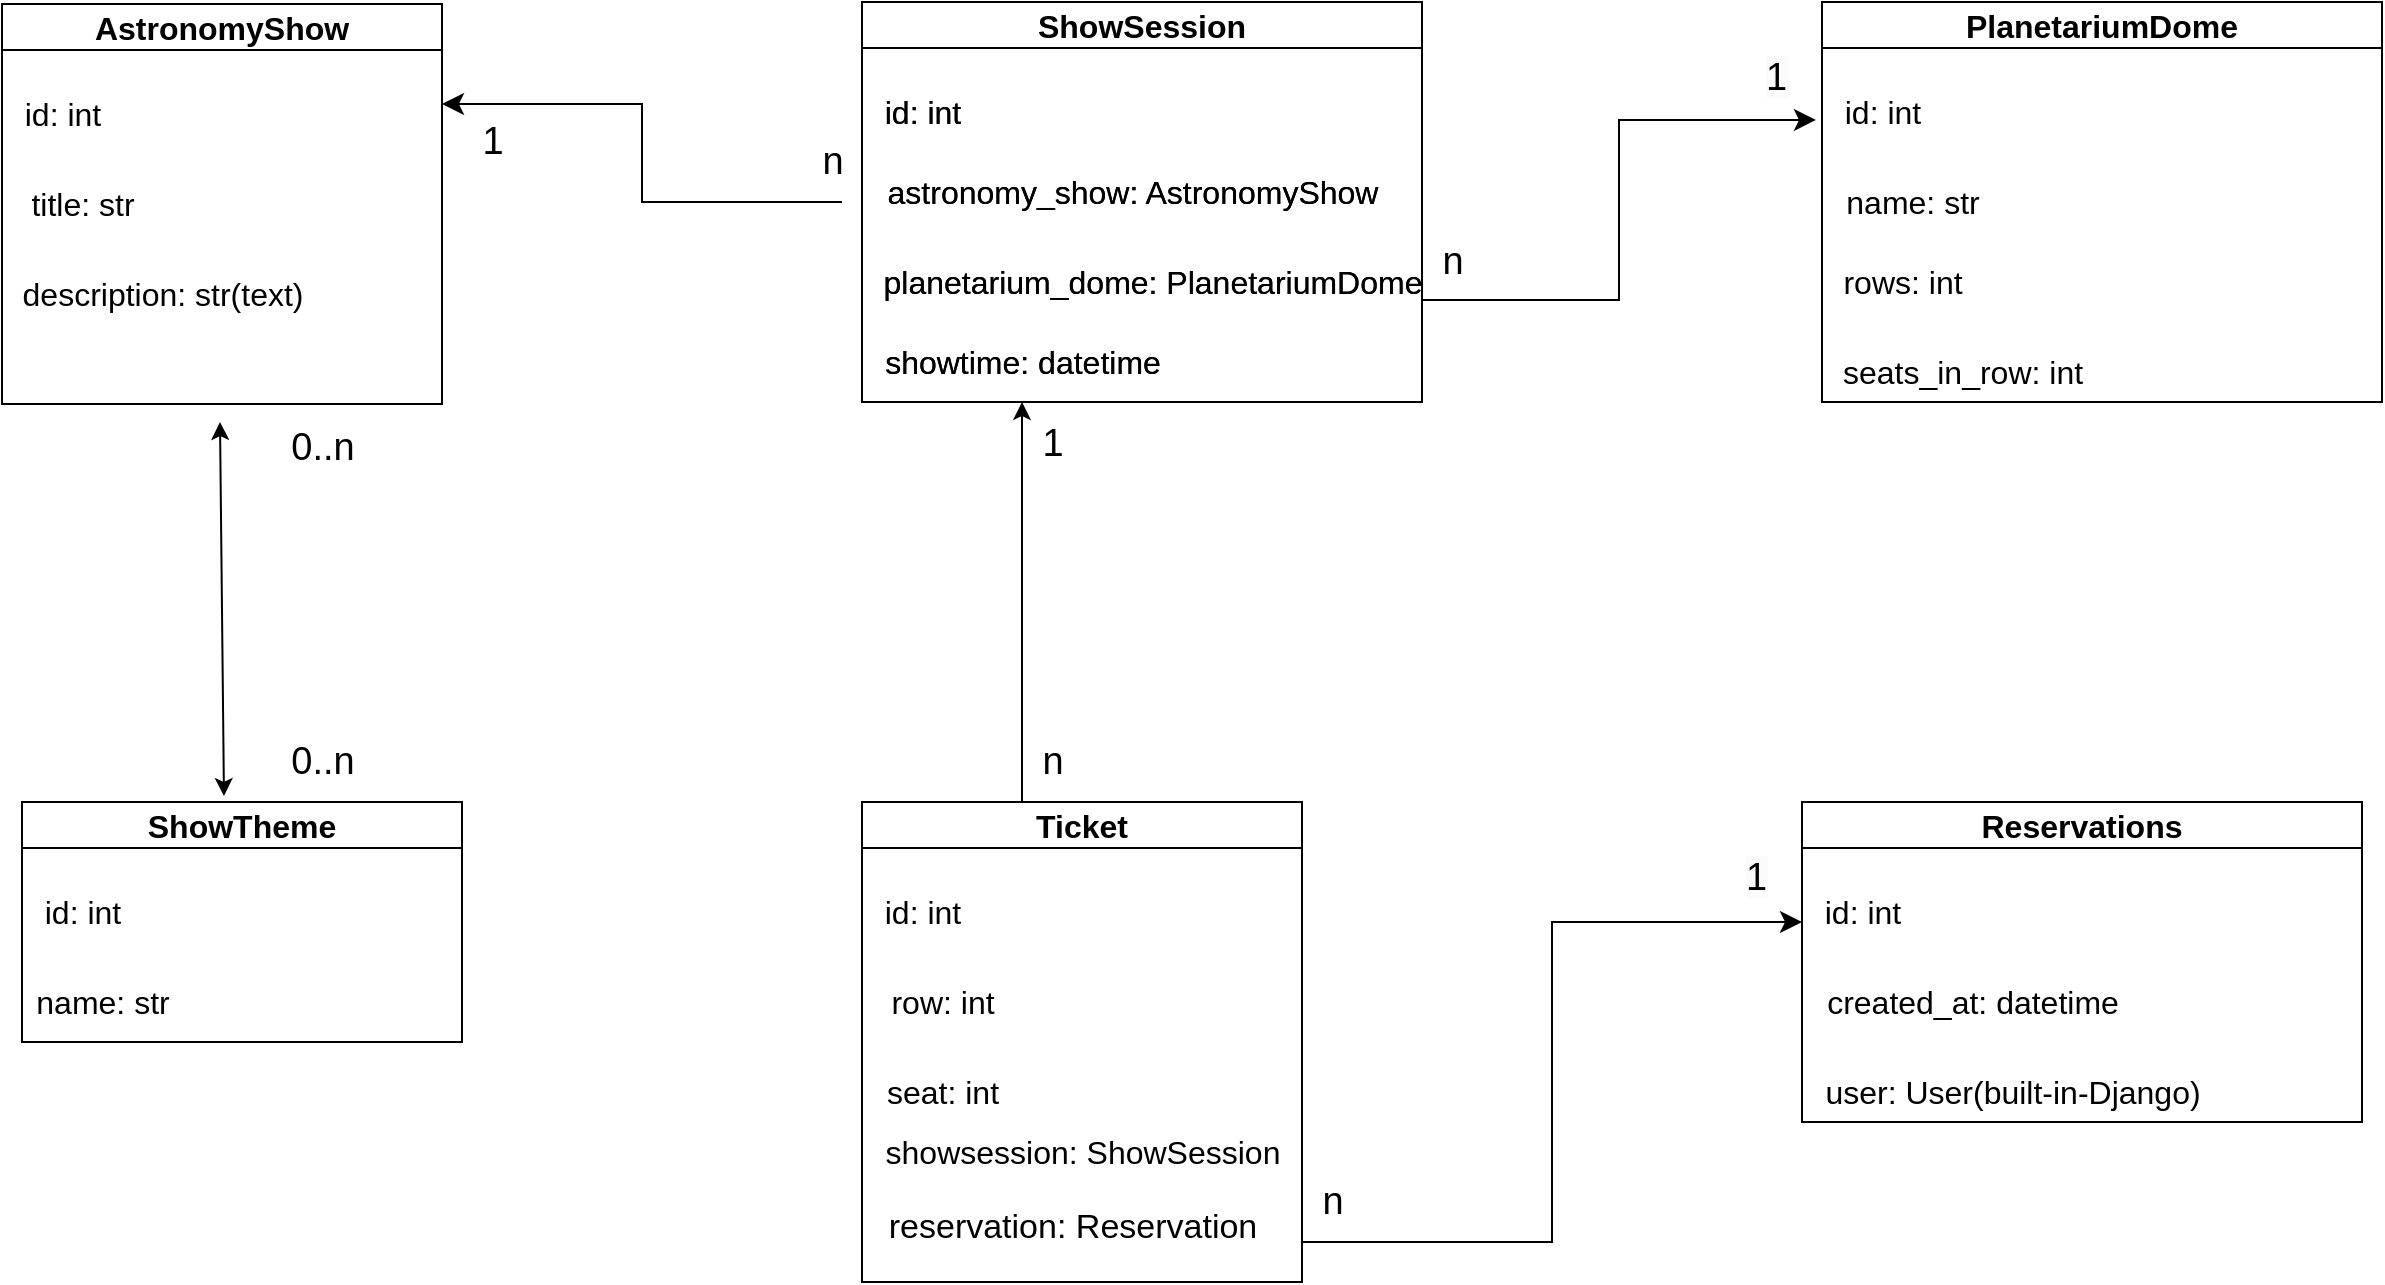 <mxfile version="22.1.22" type="embed">
  <diagram id="JxbX_onnNssSy6UYLuXN" name="Page-1">
    <mxGraphModel dx="2323" dy="1120" grid="1" gridSize="10" guides="1" tooltips="1" connect="1" arrows="1" fold="1" page="1" pageScale="1" pageWidth="850" pageHeight="1100" math="0" shadow="0">
      <root>
        <mxCell id="0" />
        <mxCell id="1" parent="0" />
        <mxCell id="20" value="ShowSession" style="swimlane;whiteSpace=wrap;html=1;fontSize=16;" vertex="1" parent="1">
          <mxGeometry x="320" width="280" height="200" as="geometry" />
        </mxCell>
        <mxCell id="21" value="id: int" style="text;html=1;align=center;verticalAlign=middle;resizable=0;points=[];autosize=1;strokeColor=none;fillColor=none;fontSize=16;" vertex="1" parent="20">
          <mxGeometry y="40" width="60" height="30" as="geometry" />
        </mxCell>
        <mxCell id="22" value="astronomy_show: AstronomyShow" style="text;html=1;align=center;verticalAlign=middle;resizable=0;points=[];autosize=1;strokeColor=none;fillColor=none;fontSize=16;" vertex="1" parent="20">
          <mxGeometry y="80" width="270" height="30" as="geometry" />
        </mxCell>
        <mxCell id="23" value="planetarium_dome: PlanetariumDome" style="text;html=1;align=center;verticalAlign=middle;resizable=0;points=[];autosize=1;strokeColor=none;fillColor=none;fontSize=16;" vertex="1" parent="20">
          <mxGeometry y="125" width="290" height="30" as="geometry" />
        </mxCell>
        <mxCell id="24" value="showtime: datetime" style="text;html=1;align=center;verticalAlign=middle;resizable=0;points=[];autosize=1;strokeColor=none;fillColor=none;fontSize=16;" vertex="1" parent="20">
          <mxGeometry y="165" width="160" height="30" as="geometry" />
        </mxCell>
        <mxCell id="29" value="Ticket" style="swimlane;whiteSpace=wrap;html=1;fontSize=16;" vertex="1" parent="1">
          <mxGeometry x="320" y="400" width="220" height="240" as="geometry" />
        </mxCell>
        <mxCell id="30" value="id: int" style="text;html=1;align=center;verticalAlign=middle;resizable=0;points=[];autosize=1;strokeColor=none;fillColor=none;fontSize=16;" vertex="1" parent="29">
          <mxGeometry y="40" width="60" height="30" as="geometry" />
        </mxCell>
        <mxCell id="31" value="row: int" style="text;html=1;align=center;verticalAlign=middle;resizable=0;points=[];autosize=1;strokeColor=none;fillColor=none;fontSize=16;" vertex="1" parent="29">
          <mxGeometry y="85" width="80" height="30" as="geometry" />
        </mxCell>
        <mxCell id="32" value="seat: int" style="text;html=1;align=center;verticalAlign=middle;resizable=0;points=[];autosize=1;strokeColor=none;fillColor=none;fontSize=16;" vertex="1" parent="29">
          <mxGeometry y="130" width="80" height="30" as="geometry" />
        </mxCell>
        <mxCell id="33" value="showsession: ShowSession" style="text;html=1;align=center;verticalAlign=middle;resizable=0;points=[];autosize=1;strokeColor=none;fillColor=none;fontSize=16;" vertex="1" parent="29">
          <mxGeometry y="160" width="220" height="30" as="geometry" />
        </mxCell>
        <mxCell id="78" value="reservation: Reservation" style="text;html=1;align=center;verticalAlign=middle;resizable=0;points=[];autosize=1;strokeColor=none;fillColor=none;fontSize=17;" vertex="1" parent="29">
          <mxGeometry y="198" width="210" height="30" as="geometry" />
        </mxCell>
        <mxCell id="34" value="PlanetariumDome" style="swimlane;whiteSpace=wrap;html=1;fontSize=16;" vertex="1" parent="1">
          <mxGeometry x="800" width="280" height="200" as="geometry" />
        </mxCell>
        <mxCell id="35" value="id: int" style="text;html=1;align=center;verticalAlign=middle;resizable=0;points=[];autosize=1;strokeColor=none;fillColor=none;fontSize=16;" vertex="1" parent="34">
          <mxGeometry y="40" width="60" height="30" as="geometry" />
        </mxCell>
        <mxCell id="36" value="name: str" style="text;html=1;align=center;verticalAlign=middle;resizable=0;points=[];autosize=1;strokeColor=none;fillColor=none;fontSize=16;" vertex="1" parent="34">
          <mxGeometry y="85" width="90" height="30" as="geometry" />
        </mxCell>
        <mxCell id="37" value="rows: int" style="text;html=1;align=center;verticalAlign=middle;resizable=0;points=[];autosize=1;strokeColor=none;fillColor=none;fontSize=16;" vertex="1" parent="34">
          <mxGeometry y="125" width="80" height="30" as="geometry" />
        </mxCell>
        <mxCell id="38" value="seats_in_row: int" style="text;html=1;align=center;verticalAlign=middle;resizable=0;points=[];autosize=1;strokeColor=none;fillColor=none;fontSize=16;" vertex="1" parent="34">
          <mxGeometry y="170" width="140" height="30" as="geometry" />
        </mxCell>
        <mxCell id="40" value="Reservations" style="swimlane;whiteSpace=wrap;html=1;fontSize=16;" vertex="1" parent="1">
          <mxGeometry x="790" y="400" width="280" height="160" as="geometry" />
        </mxCell>
        <mxCell id="41" value="id: int" style="text;html=1;align=center;verticalAlign=middle;resizable=0;points=[];autosize=1;strokeColor=none;fillColor=none;fontSize=16;" vertex="1" parent="40">
          <mxGeometry y="40" width="60" height="30" as="geometry" />
        </mxCell>
        <mxCell id="42" value="created_at: datetime" style="text;html=1;align=center;verticalAlign=middle;resizable=0;points=[];autosize=1;strokeColor=none;fillColor=none;fontSize=16;" vertex="1" parent="40">
          <mxGeometry y="85" width="170" height="30" as="geometry" />
        </mxCell>
        <mxCell id="43" value="user: User(built-in-Django)" style="text;html=1;align=center;verticalAlign=middle;resizable=0;points=[];autosize=1;strokeColor=none;fillColor=none;fontSize=16;" vertex="1" parent="40">
          <mxGeometry y="130" width="210" height="30" as="geometry" />
        </mxCell>
        <mxCell id="46" value="ShowSession" style="swimlane;whiteSpace=wrap;html=1;fontSize=16;" vertex="1" parent="1">
          <mxGeometry x="320" width="280" height="200" as="geometry" />
        </mxCell>
        <mxCell id="47" value="id: int" style="text;html=1;align=center;verticalAlign=middle;resizable=0;points=[];autosize=1;strokeColor=none;fillColor=none;fontSize=16;" vertex="1" parent="46">
          <mxGeometry y="40" width="60" height="30" as="geometry" />
        </mxCell>
        <mxCell id="48" value="astronomy_show: AstronomyShow" style="text;html=1;align=center;verticalAlign=middle;resizable=0;points=[];autosize=1;strokeColor=none;fillColor=none;fontSize=16;" vertex="1" parent="46">
          <mxGeometry y="80" width="270" height="30" as="geometry" />
        </mxCell>
        <mxCell id="49" value="planetarium_dome: PlanetariumDome" style="text;html=1;align=center;verticalAlign=middle;resizable=0;points=[];autosize=1;strokeColor=none;fillColor=none;fontSize=16;" vertex="1" parent="46">
          <mxGeometry y="125" width="290" height="30" as="geometry" />
        </mxCell>
        <mxCell id="50" value="showtime: datetime" style="text;html=1;align=center;verticalAlign=middle;resizable=0;points=[];autosize=1;strokeColor=none;fillColor=none;fontSize=16;" vertex="1" parent="46">
          <mxGeometry y="165" width="160" height="30" as="geometry" />
        </mxCell>
        <mxCell id="51" value="AstronomyShow" style="swimlane;whiteSpace=wrap;html=1;fontSize=16;" vertex="1" parent="1">
          <mxGeometry x="-110" y="1" width="220" height="200" as="geometry" />
        </mxCell>
        <mxCell id="52" value="id: int" style="text;html=1;align=center;verticalAlign=middle;resizable=0;points=[];autosize=1;strokeColor=none;fillColor=none;fontSize=16;" vertex="1" parent="51">
          <mxGeometry y="40" width="60" height="30" as="geometry" />
        </mxCell>
        <mxCell id="53" value="title: str" style="text;html=1;align=center;verticalAlign=middle;resizable=0;points=[];autosize=1;strokeColor=none;fillColor=none;fontSize=16;" vertex="1" parent="51">
          <mxGeometry y="85" width="80" height="30" as="geometry" />
        </mxCell>
        <mxCell id="54" value="description: str(text)" style="text;html=1;align=center;verticalAlign=middle;resizable=0;points=[];autosize=1;strokeColor=none;fillColor=none;fontSize=16;" vertex="1" parent="51">
          <mxGeometry y="130" width="160" height="30" as="geometry" />
        </mxCell>
        <mxCell id="56" value="ShowTheme" style="swimlane;whiteSpace=wrap;html=1;fontSize=16;" vertex="1" parent="1">
          <mxGeometry x="-100" y="400" width="220" height="120" as="geometry" />
        </mxCell>
        <mxCell id="57" value="id: int" style="text;html=1;align=center;verticalAlign=middle;resizable=0;points=[];autosize=1;strokeColor=none;fillColor=none;fontSize=16;" vertex="1" parent="56">
          <mxGeometry y="40" width="60" height="30" as="geometry" />
        </mxCell>
        <mxCell id="58" value="name: str" style="text;html=1;align=center;verticalAlign=middle;resizable=0;points=[];autosize=1;strokeColor=none;fillColor=none;fontSize=16;" vertex="1" parent="56">
          <mxGeometry x="-5" y="85" width="90" height="30" as="geometry" />
        </mxCell>
        <mxCell id="60" value="" style="endArrow=classic;startArrow=classic;html=1;rounded=0;exitX=0.459;exitY=-0.025;exitDx=0;exitDy=0;exitPerimeter=0;" edge="1" parent="1" source="56">
          <mxGeometry width="50" height="50" relative="1" as="geometry">
            <mxPoint x="-1" y="290" as="sourcePoint" />
            <mxPoint x="-1" y="210" as="targetPoint" />
          </mxGeometry>
        </mxCell>
        <mxCell id="62" value="0..n" style="text;html=1;align=center;verticalAlign=middle;resizable=0;points=[];autosize=1;strokeColor=none;fillColor=none;fontSize=19;" vertex="1" parent="1">
          <mxGeometry x="20" y="203" width="60" height="40" as="geometry" />
        </mxCell>
        <mxCell id="63" value="0..n" style="text;html=1;align=center;verticalAlign=middle;resizable=0;points=[];autosize=1;strokeColor=none;fillColor=none;fontSize=19;" vertex="1" parent="1">
          <mxGeometry x="20" y="360" width="60" height="40" as="geometry" />
        </mxCell>
        <mxCell id="66" value="" style="edgeStyle=elbowEdgeStyle;elbow=horizontal;endArrow=classic;html=1;curved=0;rounded=0;endSize=8;startSize=8;entryX=1;entryY=0.25;entryDx=0;entryDy=0;" edge="1" parent="1" target="51">
          <mxGeometry width="50" height="50" relative="1" as="geometry">
            <mxPoint x="310" y="100" as="sourcePoint" />
            <mxPoint x="270" y="50" as="targetPoint" />
          </mxGeometry>
        </mxCell>
        <mxCell id="69" value="n" style="text;html=1;align=center;verticalAlign=middle;resizable=0;points=[];autosize=1;strokeColor=none;fillColor=none;fontSize=19;" vertex="1" parent="1">
          <mxGeometry x="290" y="60" width="30" height="40" as="geometry" />
        </mxCell>
        <mxCell id="70" value="1" style="text;html=1;align=center;verticalAlign=middle;resizable=0;points=[];autosize=1;strokeColor=none;fillColor=none;fontSize=19;" vertex="1" parent="1">
          <mxGeometry x="120" y="50" width="30" height="40" as="geometry" />
        </mxCell>
        <mxCell id="71" value="" style="endArrow=classic;html=1;rounded=0;" edge="1" parent="1">
          <mxGeometry width="50" height="50" relative="1" as="geometry">
            <mxPoint x="400" y="400" as="sourcePoint" />
            <mxPoint x="400" y="200" as="targetPoint" />
          </mxGeometry>
        </mxCell>
        <mxCell id="72" value="n" style="text;html=1;align=center;verticalAlign=middle;resizable=0;points=[];autosize=1;strokeColor=none;fillColor=none;fontSize=19;" vertex="1" parent="1">
          <mxGeometry x="400" y="360" width="30" height="40" as="geometry" />
        </mxCell>
        <mxCell id="73" value="1" style="text;html=1;align=center;verticalAlign=middle;resizable=0;points=[];autosize=1;strokeColor=none;fillColor=none;fontSize=19;" vertex="1" parent="1">
          <mxGeometry x="400" y="201" width="30" height="40" as="geometry" />
        </mxCell>
        <mxCell id="74" value="" style="edgeStyle=elbowEdgeStyle;elbow=horizontal;endArrow=classic;html=1;curved=0;rounded=0;endSize=8;startSize=8;entryX=-0.05;entryY=0.633;entryDx=0;entryDy=0;entryPerimeter=0;" edge="1" parent="1" target="35">
          <mxGeometry width="50" height="50" relative="1" as="geometry">
            <mxPoint x="600" y="149" as="sourcePoint" />
            <mxPoint x="710" y="90" as="targetPoint" />
          </mxGeometry>
        </mxCell>
        <mxCell id="75" value="n" style="text;html=1;align=center;verticalAlign=middle;resizable=0;points=[];autosize=1;strokeColor=none;fillColor=none;fontSize=19;" vertex="1" parent="1">
          <mxGeometry x="600" y="110" width="30" height="40" as="geometry" />
        </mxCell>
        <mxCell id="76" value="&lt;span style=&quot;color: rgb(0, 0, 0); font-family: Helvetica; font-size: 19px; font-style: normal; font-variant-ligatures: normal; font-variant-caps: normal; font-weight: 400; letter-spacing: normal; orphans: 2; text-align: center; text-indent: 0px; text-transform: none; widows: 2; word-spacing: 0px; -webkit-text-stroke-width: 0px; background-color: rgb(251, 251, 251); text-decoration-thickness: initial; text-decoration-style: initial; text-decoration-color: initial; float: none; display: inline !important;&quot;&gt;1&lt;/span&gt;" style="text;whiteSpace=wrap;html=1;" vertex="1" parent="1">
          <mxGeometry x="770" y="20" width="40" height="50" as="geometry" />
        </mxCell>
        <mxCell id="77" value="" style="edgeStyle=elbowEdgeStyle;elbow=horizontal;endArrow=classic;html=1;curved=0;rounded=0;endSize=8;startSize=8;entryX=0;entryY=0.667;entryDx=0;entryDy=0;entryPerimeter=0;" edge="1" parent="1" target="41">
          <mxGeometry width="50" height="50" relative="1" as="geometry">
            <mxPoint x="540" y="620" as="sourcePoint" />
            <mxPoint x="737" y="530" as="targetPoint" />
          </mxGeometry>
        </mxCell>
        <mxCell id="80" value="n" style="text;html=1;align=center;verticalAlign=middle;resizable=0;points=[];autosize=1;strokeColor=none;fillColor=none;fontSize=19;" vertex="1" parent="1">
          <mxGeometry x="540" y="580" width="30" height="40" as="geometry" />
        </mxCell>
        <mxCell id="81" value="&lt;span style=&quot;color: rgb(0, 0, 0); font-family: Helvetica; font-size: 19px; font-style: normal; font-variant-ligatures: normal; font-variant-caps: normal; font-weight: 400; letter-spacing: normal; orphans: 2; text-align: center; text-indent: 0px; text-transform: none; widows: 2; word-spacing: 0px; -webkit-text-stroke-width: 0px; background-color: rgb(251, 251, 251); text-decoration-thickness: initial; text-decoration-style: initial; text-decoration-color: initial; float: none; display: inline !important;&quot;&gt;1&lt;/span&gt;" style="text;whiteSpace=wrap;html=1;" vertex="1" parent="1">
          <mxGeometry x="760" y="420" width="40" height="50" as="geometry" />
        </mxCell>
      </root>
    </mxGraphModel>
  </diagram>
</mxfile>
